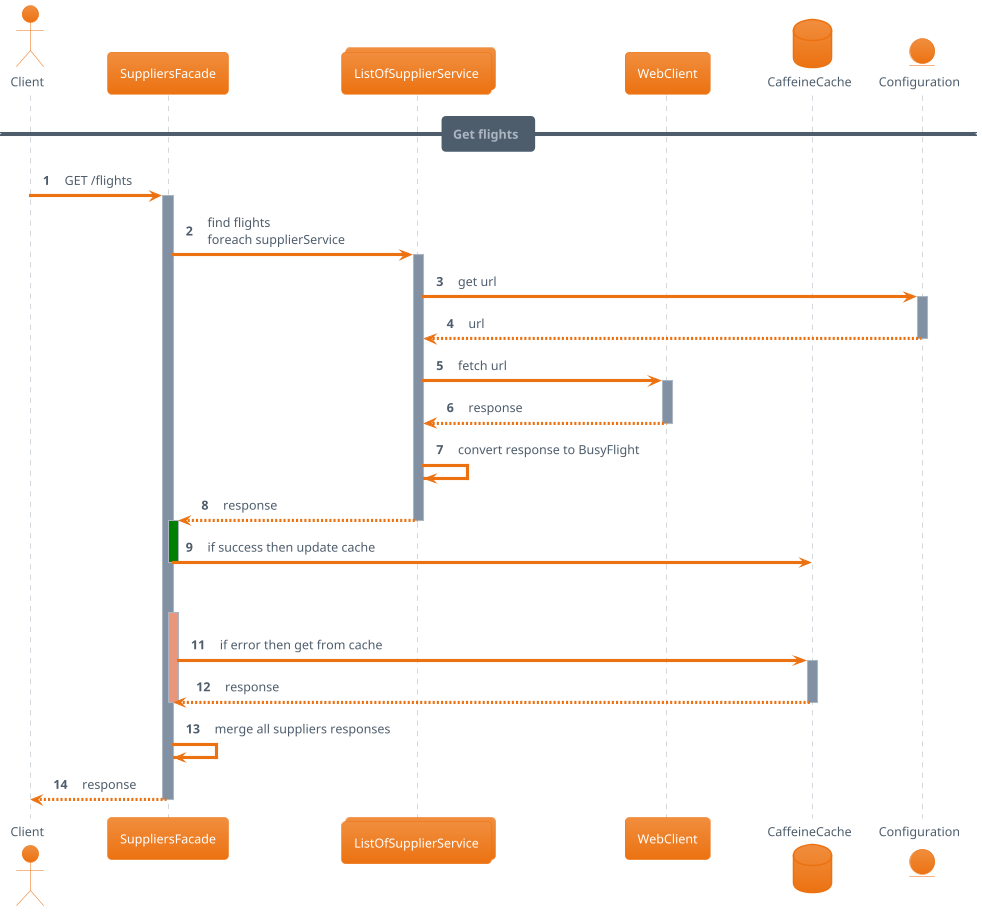 @startuml
!theme aws-orange
autonumber
actor Client
participant SuppliersFacade
collections ListOfSupplierService
participant WebClient
database CaffeineCache
entity Configuration

== Get flights ==
Client -> SuppliersFacade: GET /flights
activate SuppliersFacade

SuppliersFacade -> ListOfSupplierService: find flights \nforeach supplierService
activate ListOfSupplierService

ListOfSupplierService -> Configuration: get url
activate Configuration
return url

ListOfSupplierService -> WebClient: fetch url
activate WebClient
return response
ListOfSupplierService -> ListOfSupplierService: convert response to BusyFlight
return response

activate SuppliersFacade #Green
SuppliersFacade -> CaffeineCache: if success then update cache
deactivate SuppliersFacade
SuppliersFacade-[hidden]->SuppliersFacade

activate SuppliersFacade #DarkSalmon
SuppliersFacade -> CaffeineCache: if error then get from cache
activate CaffeineCache
return response
deactivate SuppliersFacade

SuppliersFacade -> SuppliersFacade: merge all suppliers responses

return response
@enduml